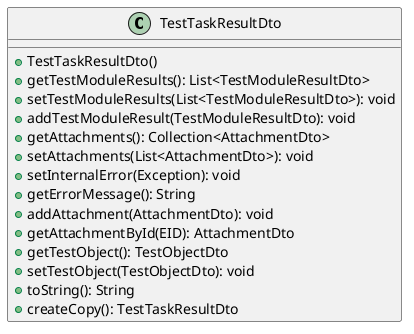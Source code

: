 @startuml

    class TestTaskResultDto [[TestTaskResultDto.html]] {
        +TestTaskResultDto()
        +getTestModuleResults(): List<TestModuleResultDto>
        +setTestModuleResults(List<TestModuleResultDto>): void
        +addTestModuleResult(TestModuleResultDto): void
        +getAttachments(): Collection<AttachmentDto>
        +setAttachments(List<AttachmentDto>): void
        +setInternalError(Exception): void
        +getErrorMessage(): String
        +addAttachment(AttachmentDto): void
        +getAttachmentById(EID): AttachmentDto
        +getTestObject(): TestObjectDto
        +setTestObject(TestObjectDto): void
        +toString(): String
        +createCopy(): TestTaskResultDto
    }

@enduml
